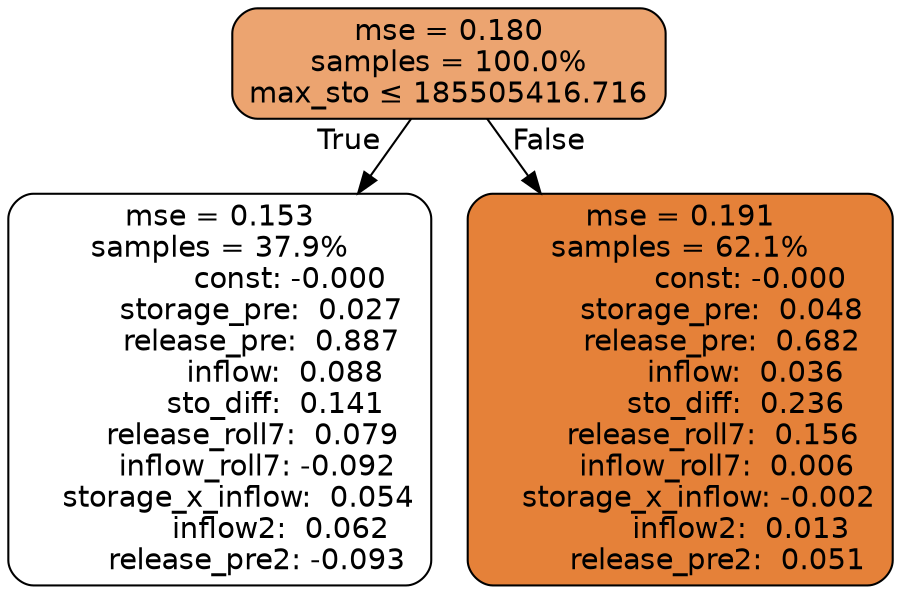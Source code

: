 digraph tree {
bgcolor="transparent"
node [shape=rectangle, style="filled, rounded", color="black", fontname=helvetica] ;
edge [fontname=helvetica] ;
	"0" [label="mse = 0.180
samples = 100.0%
max_sto &le; 185505416.716", fillcolor="#eca470"]
	"1" [label="mse = 0.153
samples = 37.9%
               const: -0.000
         storage_pre:  0.027
         release_pre:  0.887
              inflow:  0.088
            sto_diff:  0.141
       release_roll7:  0.079
        inflow_roll7: -0.092
    storage_x_inflow:  0.054
             inflow2:  0.062
        release_pre2: -0.093", fillcolor="#ffffff"]
	"2" [label="mse = 0.191
samples = 62.1%
               const: -0.000
         storage_pre:  0.048
         release_pre:  0.682
              inflow:  0.036
            sto_diff:  0.236
       release_roll7:  0.156
        inflow_roll7:  0.006
    storage_x_inflow: -0.002
             inflow2:  0.013
        release_pre2:  0.051", fillcolor="#e58139"]

	"0" -> "1" [labeldistance=2.5, labelangle=45, headlabel="True"]
	"0" -> "2" [labeldistance=2.5, labelangle=-45, headlabel="False"]
}
